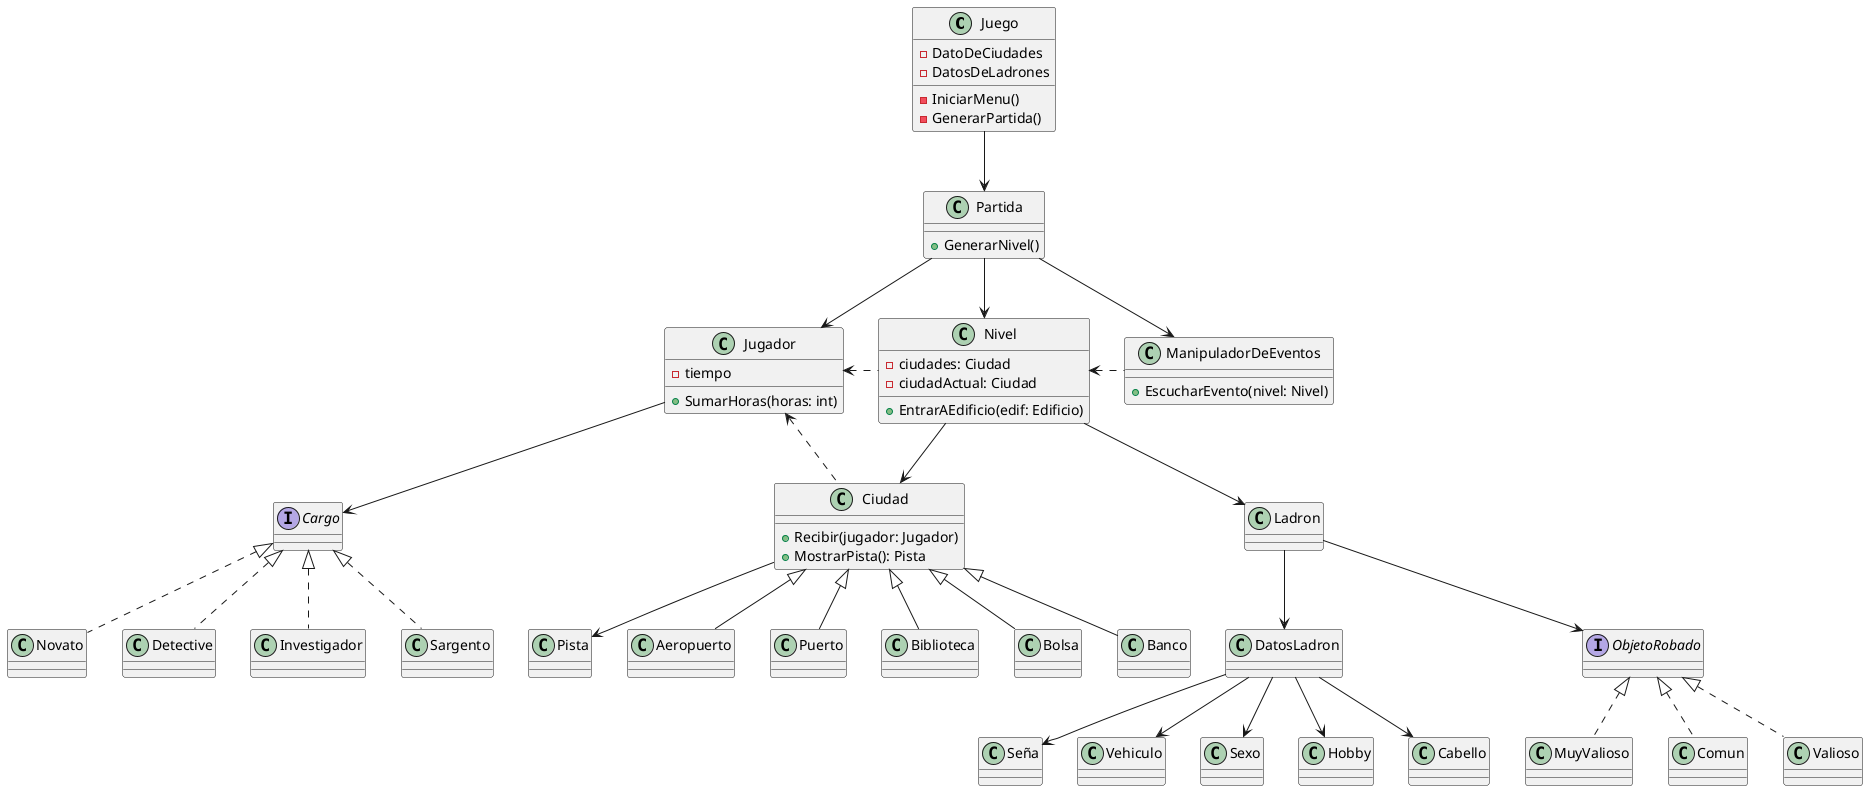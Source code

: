 @startuml algoThief
class Juego {
- DatoDeCiudades
- DatosDeLadrones

- IniciarMenu()
- GenerarPartida()

}

class Partida {
' - jugador: Jugador
' - ladron: Ladron
    + GenerarNivel()
}

class Nivel {
- ciudades: Ciudad
- ciudadActual: Ciudad

+ EntrarAEdificio(edif: Edificio)
}

class ManipuladorDeEventos {
+ EscucharEvento(nivel: Nivel)
}

class Jugador {
    - tiempo
    + SumarHoras(horas: int)
}

class Ciudad {
    + Recibir(jugador: Jugador)
    + MostrarPista(): Pista
}

interface Cargo{}
class Novato{}
class Detective{}
class Investigador{}
class Sargento{}

class Pista{}

class Aeropuerto{}
class Puerto{}
class Biblioteca{}
class Bolsa{}
class Banco{}

class Ladron{}
class DatosLadron{}
class Sexo{}

interface ObjetoRobado{}
class Comun{}
class Valioso{}
class MuyValioso{}

Jugador --> Cargo

Cargo <|.. Novato
Cargo <|.. Detective
Cargo <|.. Investigador
Cargo <|.. Sargento

Ciudad <|-- Aeropuerto
Ciudad <|-- Puerto
Ciudad <|-- Biblioteca
Ciudad <|-- Bolsa
Ciudad <|-- Banco

Ladron --> DatosLadron
DatosLadron --> Sexo
DatosLadron --> Hobby
DatosLadron --> Cabello
DatosLadron --> Seña
DatosLadron --> Vehiculo

ObjetoRobado <|.. Comun
ObjetoRobado <|.. Valioso
ObjetoRobado <|.. MuyValioso

Juego --> Partida

Partida --> ManipuladorDeEventos
Partida --> Jugador
Partida --> Nivel

Nivel --> Ciudad
Nivel --> Ladron
Nivel <. ManipuladorDeEventos


Jugador <. Nivel
Jugador <. Ciudad

Ladron --> ObjetoRobado

Ciudad -->Pista

@enduml